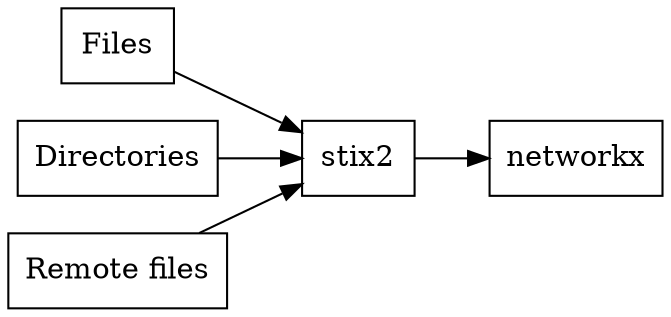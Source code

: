 digraph G {
    rankdir=LR;
    node [shape=box];

    local_files [label="Files"];
    local_directories [label="Directories"];
    remote_files [label="Remote files"];

    stix2 [label="stix2"];

    networkx [label="networkx"];

    local_files -> stix2;
    local_directories -> stix2;
    remote_files -> stix2;

    stix2 -> networkx;
}
